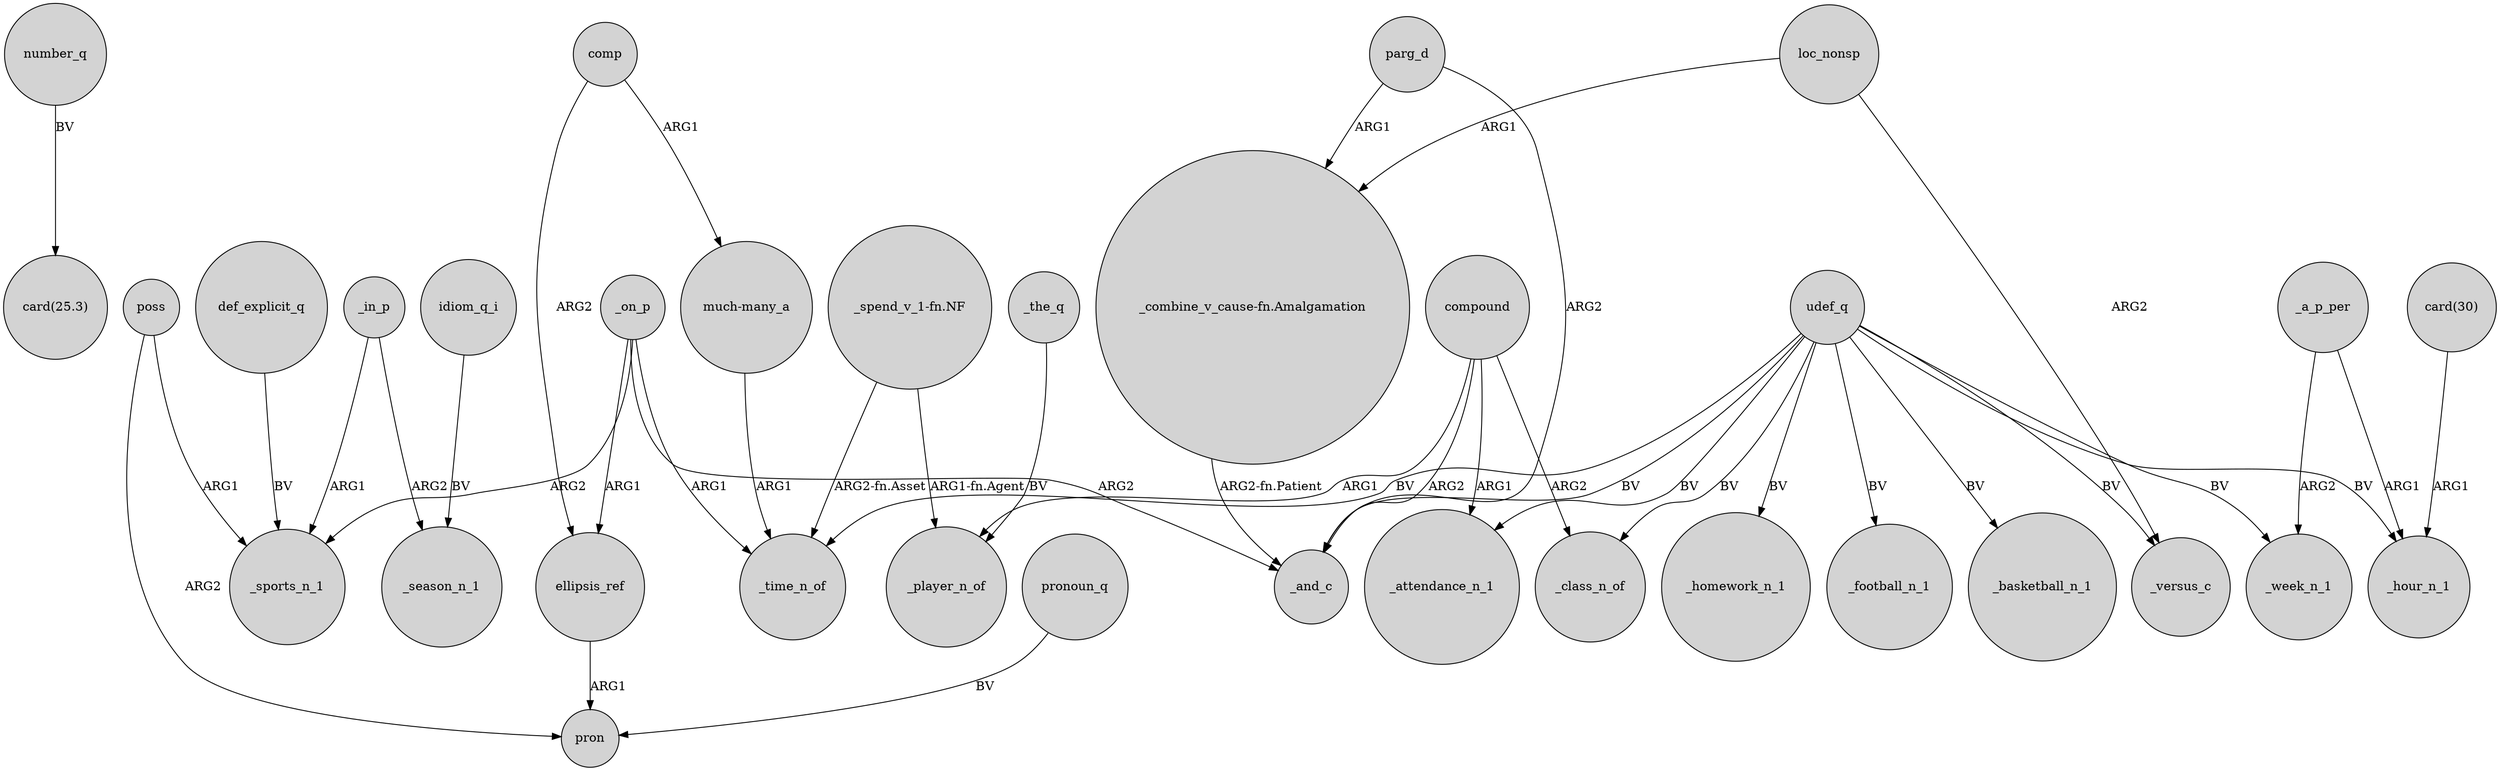 digraph {
	node [shape=circle style=filled]
	number_q -> "card(25.3)" [label=BV]
	udef_q -> _attendance_n_1 [label=BV]
	comp -> ellipsis_ref [label=ARG2]
	poss -> pron [label=ARG2]
	idiom_q_i -> _season_n_1 [label=BV]
	udef_q -> _class_n_of [label=BV]
	"_spend_v_1-fn.NF" -> _time_n_of [label="ARG2-fn.Asset"]
	udef_q -> _hour_n_1 [label=BV]
	ellipsis_ref -> pron [label=ARG1]
	udef_q -> _versus_c [label=BV]
	_a_p_per -> _hour_n_1 [label=ARG1]
	def_explicit_q -> _sports_n_1 [label=BV]
	loc_nonsp -> _versus_c [label=ARG2]
	"_combine_v_cause-fn.Amalgamation" -> _and_c [label="ARG2-fn.Patient"]
	_on_p -> _sports_n_1 [label=ARG2]
	compound -> _attendance_n_1 [label=ARG1]
	_on_p -> _time_n_of [label=ARG1]
	parg_d -> _and_c [label=ARG2]
	_in_p -> _sports_n_1 [label=ARG1]
	poss -> _sports_n_1 [label=ARG1]
	compound -> _class_n_of [label=ARG2]
	pronoun_q -> pron [label=BV]
	compound -> _and_c [label=ARG2]
	comp -> "much-many_a" [label=ARG1]
	"card(30)" -> _hour_n_1 [label=ARG1]
	_in_p -> _season_n_1 [label=ARG2]
	udef_q -> _week_n_1 [label=BV]
	udef_q -> _football_n_1 [label=BV]
	udef_q -> _time_n_of [label=BV]
	udef_q -> _basketball_n_1 [label=BV]
	udef_q -> _homework_n_1 [label=BV]
	_the_q -> _player_n_of [label=BV]
	_on_p -> _and_c [label=ARG2]
	"much-many_a" -> _time_n_of [label=ARG1]
	udef_q -> _and_c [label=BV]
	compound -> _player_n_of [label=ARG1]
	_on_p -> ellipsis_ref [label=ARG1]
	loc_nonsp -> "_combine_v_cause-fn.Amalgamation" [label=ARG1]
	_a_p_per -> _week_n_1 [label=ARG2]
	"_spend_v_1-fn.NF" -> _player_n_of [label="ARG1-fn.Agent"]
	parg_d -> "_combine_v_cause-fn.Amalgamation" [label=ARG1]
}
